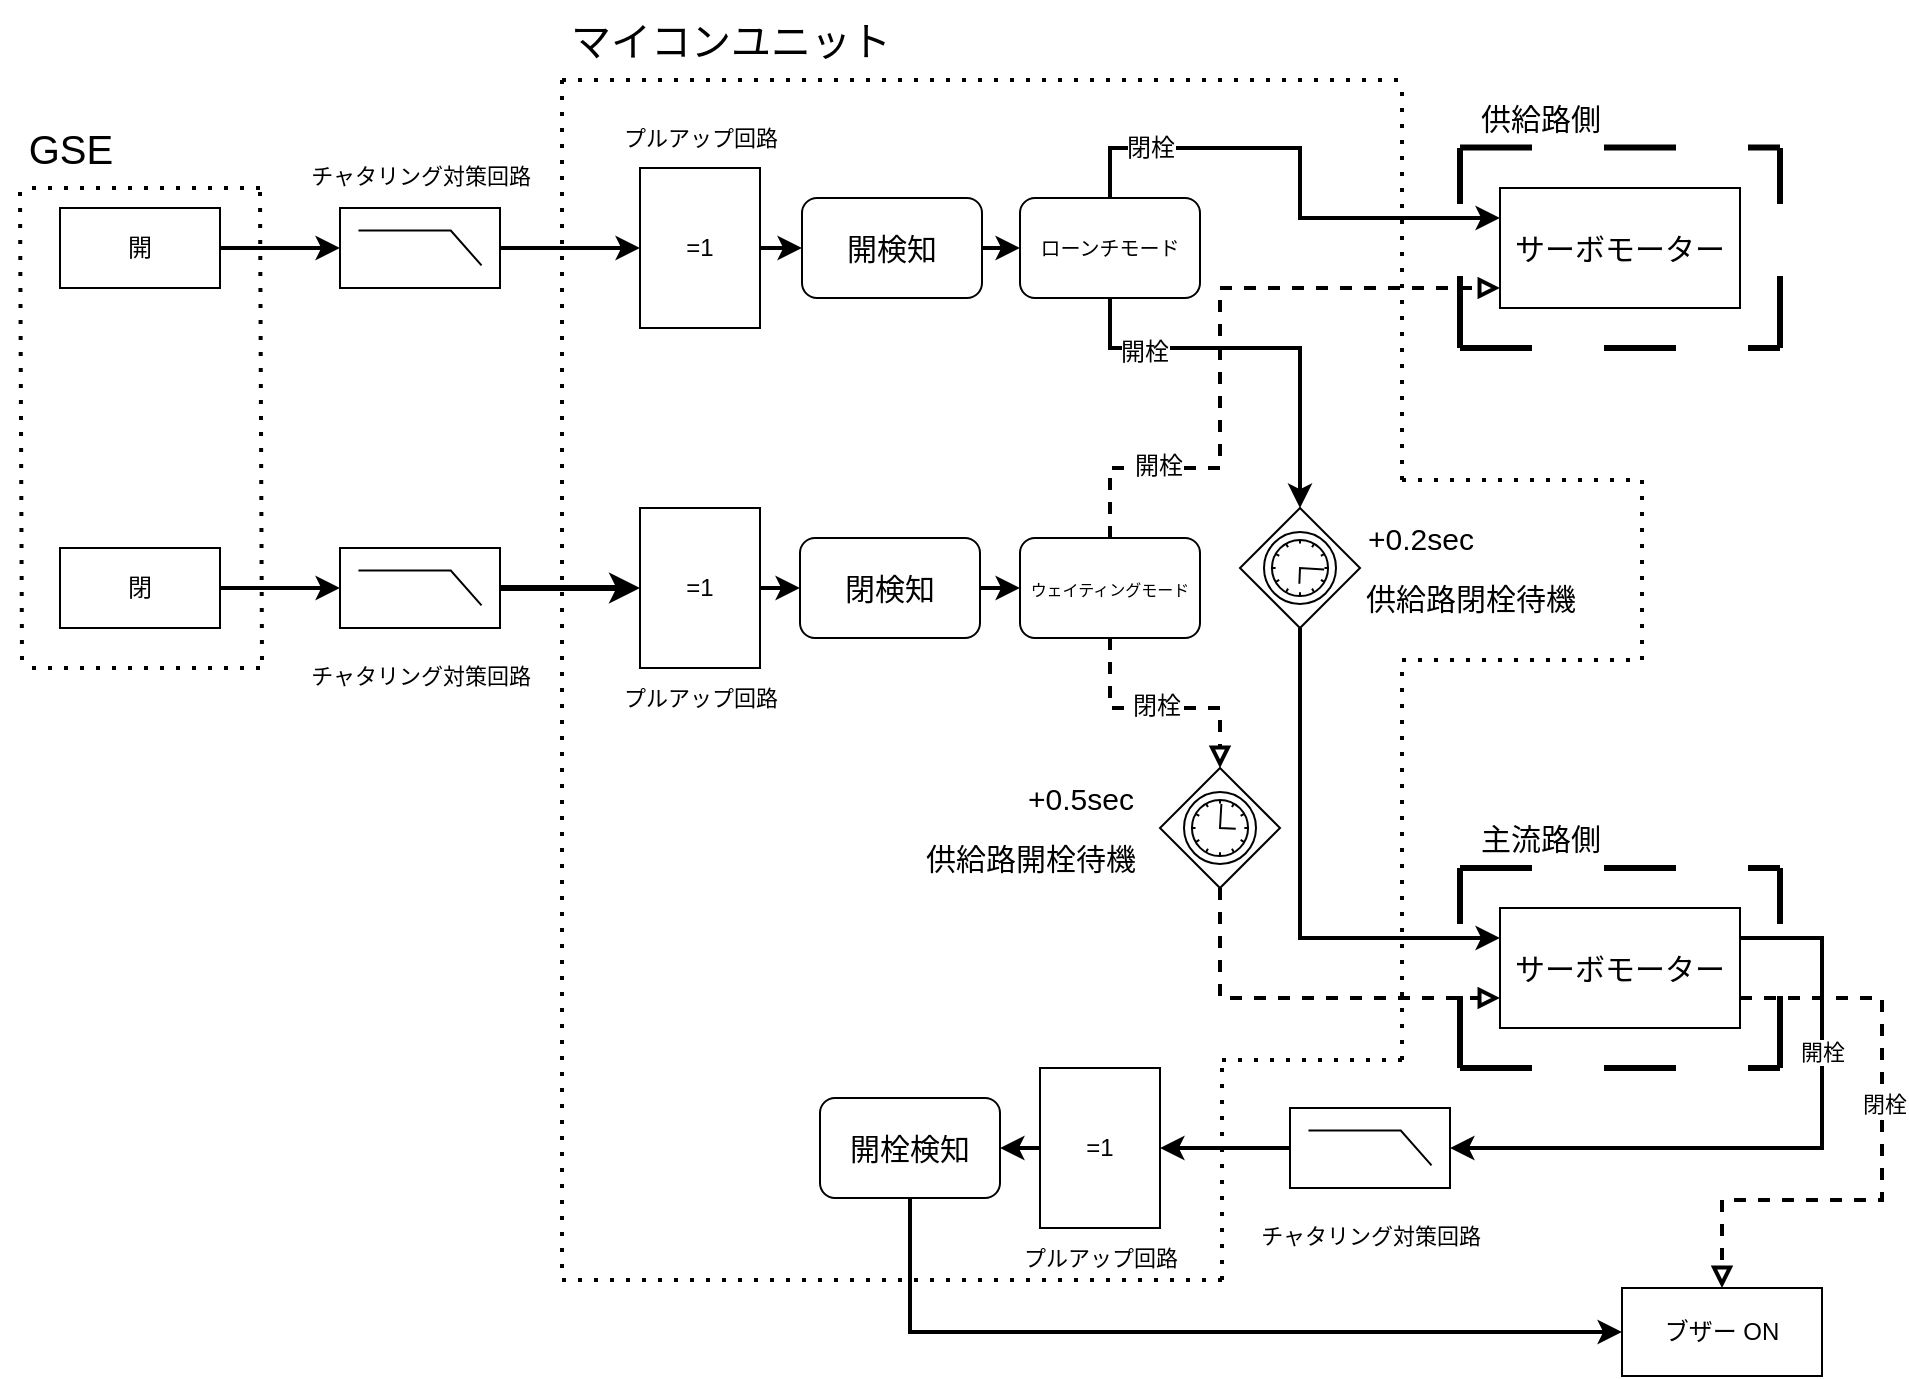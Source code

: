 <mxfile>
    <diagram id="5kJLITiRVBBBsncoP7Rz" name="ページ1">
        <mxGraphModel dx="1002" dy="604" grid="1" gridSize="10" guides="1" tooltips="1" connect="1" arrows="1" fold="1" page="1" pageScale="1" pageWidth="1169" pageHeight="827" background="#ffffff" math="0" shadow="0">
            <root>
                <mxCell id="0"/>
                <mxCell id="1" parent="0"/>
                <mxCell id="21" style="edgeStyle=none;rounded=0;html=1;entryX=0;entryY=0.5;entryDx=0;entryDy=0;entryPerimeter=0;fontSize=11;strokeWidth=2;" parent="1" source="12" target="16" edge="1">
                    <mxGeometry relative="1" as="geometry"/>
                </mxCell>
                <mxCell id="22" style="edgeStyle=none;rounded=0;html=1;entryX=0;entryY=0.5;entryDx=0;entryDy=0;entryPerimeter=0;fontSize=11;strokeWidth=3;" parent="1" source="13" target="17" edge="1">
                    <mxGeometry relative="1" as="geometry"/>
                </mxCell>
                <mxCell id="14" style="edgeStyle=none;html=1;entryX=0;entryY=0.5;entryDx=0;entryDy=0;entryPerimeter=0;fontSize=20;strokeWidth=2;" parent="1" source="3" target="13" edge="1">
                    <mxGeometry relative="1" as="geometry"/>
                </mxCell>
                <mxCell id="15" style="edgeStyle=none;html=1;entryX=0;entryY=0.5;entryDx=0;entryDy=0;entryPerimeter=0;fontSize=20;strokeWidth=2;" parent="1" source="2" target="12" edge="1">
                    <mxGeometry relative="1" as="geometry"/>
                </mxCell>
                <mxCell id="30" style="edgeStyle=none;rounded=0;html=1;entryX=0;entryY=0.5;entryDx=0;entryDy=0;strokeWidth=2;fontSize=11;" parent="1" source="16" target="23" edge="1">
                    <mxGeometry relative="1" as="geometry"/>
                </mxCell>
                <mxCell id="16" value="" style="verticalLabelPosition=bottom;shadow=0;dashed=0;align=center;html=1;verticalAlign=top;shape=mxgraph.electrical.iec_logic_gates.xor;fontSize=20;" parent="1" vertex="1">
                    <mxGeometry x="459" y="164" width="60" height="80" as="geometry"/>
                </mxCell>
                <mxCell id="32" style="edgeStyle=none;rounded=0;html=1;entryX=0;entryY=0.5;entryDx=0;entryDy=0;strokeWidth=2;fontSize=11;" parent="1" source="17" target="31" edge="1">
                    <mxGeometry relative="1" as="geometry"/>
                </mxCell>
                <mxCell id="17" value="" style="verticalLabelPosition=bottom;shadow=0;dashed=0;align=center;html=1;verticalAlign=top;shape=mxgraph.electrical.iec_logic_gates.xor;fontSize=20;" parent="1" vertex="1">
                    <mxGeometry x="459" y="334" width="60" height="80" as="geometry"/>
                </mxCell>
                <mxCell id="19" value="プルアップ回路" style="text;html=1;align=center;verticalAlign=middle;resizable=0;points=[];autosize=1;strokeColor=none;fillColor=none;fontSize=11;" parent="1" vertex="1">
                    <mxGeometry x="439" y="414" width="100" height="30" as="geometry"/>
                </mxCell>
                <mxCell id="47" style="edgeStyle=none;rounded=0;html=1;strokeWidth=2;fontSize=15;entryX=0;entryY=0.25;entryDx=0;entryDy=0;exitX=0.5;exitY=0;exitDx=0;exitDy=0;" parent="1" source="84" target="33" edge="1">
                    <mxGeometry relative="1" as="geometry">
                        <Array as="points">
                            <mxPoint x="694" y="154"/>
                            <mxPoint x="789" y="154"/>
                            <mxPoint x="789" y="174"/>
                            <mxPoint x="789" y="189"/>
                        </Array>
                    </mxGeometry>
                </mxCell>
                <mxCell id="86" value="&lt;font style=&quot;font-size: 12px;&quot;&gt;閉栓&lt;/font&gt;" style="edgeLabel;html=1;align=center;verticalAlign=middle;resizable=0;points=[];fontSize=10;" parent="47" vertex="1" connectable="0">
                    <mxGeometry x="-0.567" y="-1" relative="1" as="geometry">
                        <mxPoint x="-10" y="-1" as="offset"/>
                    </mxGeometry>
                </mxCell>
                <mxCell id="64" style="edgeStyle=none;rounded=0;html=1;strokeWidth=2;fontSize=15;endArrow=classic;endFill=1;exitX=0.5;exitY=1;exitDx=0;exitDy=0;entryX=0;entryY=0.5;entryDx=0;entryDy=0;entryPerimeter=0;" parent="1" source="84" target="41" edge="1">
                    <mxGeometry relative="1" as="geometry">
                        <mxPoint x="829" y="334" as="targetPoint"/>
                        <Array as="points">
                            <mxPoint x="694" y="254"/>
                            <mxPoint x="789" y="254"/>
                            <mxPoint x="789" y="294"/>
                        </Array>
                    </mxGeometry>
                </mxCell>
                <mxCell id="87" value="&lt;font style=&quot;font-size: 12px;&quot;&gt;開栓&lt;/font&gt;" style="edgeLabel;html=1;align=center;verticalAlign=middle;resizable=0;points=[];fontSize=15;" parent="64" vertex="1" connectable="0">
                    <mxGeometry x="-0.593" y="-1" relative="1" as="geometry">
                        <mxPoint x="1" y="-1" as="offset"/>
                    </mxGeometry>
                </mxCell>
                <mxCell id="90" style="edgeStyle=none;html=1;entryX=0;entryY=0.5;entryDx=0;entryDy=0;strokeWidth=2;" parent="1" source="23" target="84" edge="1">
                    <mxGeometry relative="1" as="geometry"/>
                </mxCell>
                <mxCell id="23" value="&lt;font style=&quot;font-size: 15px;&quot;&gt;開検知&lt;/font&gt;" style="rounded=1;whiteSpace=wrap;html=1;fontSize=11;" parent="1" vertex="1">
                    <mxGeometry x="540" y="179" width="90" height="50" as="geometry"/>
                </mxCell>
                <mxCell id="27" value="プルアップ回路" style="text;html=1;align=center;verticalAlign=middle;resizable=0;points=[];autosize=1;strokeColor=none;fillColor=none;fontSize=11;" parent="1" vertex="1">
                    <mxGeometry x="439" y="134" width="100" height="30" as="geometry"/>
                </mxCell>
                <mxCell id="2" value="開" style="whiteSpace=wrap;html=1;movable=1;resizable=1;rotatable=1;deletable=1;editable=1;connectable=1;" parent="1" vertex="1">
                    <mxGeometry x="169" y="184" width="80" height="40" as="geometry"/>
                </mxCell>
                <mxCell id="3" value="閉" style="whiteSpace=wrap;html=1;movable=1;resizable=1;rotatable=1;deletable=1;editable=1;connectable=1;" parent="1" vertex="1">
                    <mxGeometry x="169" y="354" width="80" height="40" as="geometry"/>
                </mxCell>
                <mxCell id="6" value="" style="endArrow=none;dashed=1;html=1;dashPattern=1 3;strokeWidth=2;movable=1;resizable=1;rotatable=1;deletable=1;editable=1;connectable=1;" parent="1" edge="1">
                    <mxGeometry width="50" height="50" relative="1" as="geometry">
                        <mxPoint x="150" y="410" as="sourcePoint"/>
                        <mxPoint x="149" y="174" as="targetPoint"/>
                    </mxGeometry>
                </mxCell>
                <mxCell id="7" value="" style="endArrow=none;dashed=1;html=1;dashPattern=1 3;strokeWidth=2;movable=1;resizable=1;rotatable=1;deletable=1;editable=1;connectable=1;" parent="1" edge="1">
                    <mxGeometry width="50" height="50" relative="1" as="geometry">
                        <mxPoint x="270" y="410" as="sourcePoint"/>
                        <mxPoint x="269" y="174" as="targetPoint"/>
                    </mxGeometry>
                </mxCell>
                <mxCell id="8" value="" style="endArrow=none;dashed=1;html=1;dashPattern=1 3;strokeWidth=2;movable=1;resizable=1;rotatable=1;deletable=1;editable=1;connectable=1;" parent="1" edge="1">
                    <mxGeometry width="50" height="50" relative="1" as="geometry">
                        <mxPoint x="269" y="174" as="sourcePoint"/>
                        <mxPoint x="149" y="174" as="targetPoint"/>
                    </mxGeometry>
                </mxCell>
                <mxCell id="9" value="" style="endArrow=none;dashed=1;html=1;dashPattern=1 3;strokeWidth=2;movable=1;resizable=1;rotatable=1;deletable=1;editable=1;connectable=1;" parent="1" edge="1">
                    <mxGeometry width="50" height="50" relative="1" as="geometry">
                        <mxPoint x="269" y="414" as="sourcePoint"/>
                        <mxPoint x="150" y="414" as="targetPoint"/>
                        <Array as="points">
                            <mxPoint x="209" y="414"/>
                        </Array>
                    </mxGeometry>
                </mxCell>
                <mxCell id="10" value="&lt;font style=&quot;font-size: 20px;&quot;&gt;GSE&lt;/font&gt;" style="text;html=1;align=center;verticalAlign=middle;resizable=1;points=[];autosize=1;strokeColor=none;fillColor=none;movable=1;rotatable=1;deletable=1;editable=1;connectable=1;" parent="1" vertex="1">
                    <mxGeometry x="139" y="134" width="70" height="40" as="geometry"/>
                </mxCell>
                <mxCell id="61" style="edgeStyle=none;rounded=0;html=1;strokeWidth=2;fontSize=15;entryX=0;entryY=0.833;entryDx=0;entryDy=0;entryPerimeter=0;endArrow=block;endFill=0;dashed=1;exitX=0.5;exitY=0;exitDx=0;exitDy=0;" parent="1" source="82" target="33" edge="1">
                    <mxGeometry relative="1" as="geometry">
                        <mxPoint x="779" y="344" as="targetPoint"/>
                        <mxPoint x="729" y="344" as="sourcePoint"/>
                        <Array as="points">
                            <mxPoint x="694" y="314"/>
                            <mxPoint x="749" y="314"/>
                            <mxPoint x="749" y="274"/>
                            <mxPoint x="749" y="224"/>
                        </Array>
                    </mxGeometry>
                </mxCell>
                <mxCell id="88" value="開栓" style="edgeLabel;html=1;align=center;verticalAlign=middle;resizable=0;points=[];fontSize=12;" parent="61" vertex="1" connectable="0">
                    <mxGeometry x="-0.63" y="1" relative="1" as="geometry">
                        <mxPoint as="offset"/>
                    </mxGeometry>
                </mxCell>
                <mxCell id="67" style="edgeStyle=none;rounded=0;html=1;strokeWidth=2;fontSize=15;endArrow=block;endFill=0;entryX=0.5;entryY=0;entryDx=0;entryDy=0;entryPerimeter=0;exitX=0.5;exitY=1;exitDx=0;exitDy=0;dashed=1;" parent="1" source="82" target="66" edge="1">
                    <mxGeometry relative="1" as="geometry">
                        <mxPoint x="619" y="474.0" as="targetPoint"/>
                        <Array as="points">
                            <mxPoint x="694" y="434"/>
                            <mxPoint x="749" y="434"/>
                        </Array>
                    </mxGeometry>
                </mxCell>
                <mxCell id="89" value="閉栓" style="edgeLabel;html=1;align=center;verticalAlign=middle;resizable=0;points=[];fontSize=12;" parent="67" vertex="1" connectable="0">
                    <mxGeometry x="-0.03" y="1" relative="1" as="geometry">
                        <mxPoint as="offset"/>
                    </mxGeometry>
                </mxCell>
                <mxCell id="83" style="edgeStyle=none;rounded=0;html=1;entryX=0;entryY=0.5;entryDx=0;entryDy=0;strokeWidth=2;fontSize=15;endArrow=classic;endFill=1;" parent="1" source="31" target="82" edge="1">
                    <mxGeometry relative="1" as="geometry"/>
                </mxCell>
                <mxCell id="31" value="&lt;font style=&quot;font-size: 15px;&quot;&gt;閉検知&lt;/font&gt;" style="rounded=1;whiteSpace=wrap;html=1;fontSize=11;" parent="1" vertex="1">
                    <mxGeometry x="539" y="349" width="90" height="50" as="geometry"/>
                </mxCell>
                <mxCell id="65" style="edgeStyle=none;rounded=0;html=1;strokeWidth=2;fontSize=15;endArrow=classic;endFill=1;entryX=0;entryY=0.25;entryDx=0;entryDy=0;" parent="1" source="41" target="35" edge="1">
                    <mxGeometry relative="1" as="geometry">
                        <mxPoint x="844" y="544.0" as="targetPoint"/>
                        <Array as="points">
                            <mxPoint x="789" y="424"/>
                            <mxPoint x="789" y="484"/>
                            <mxPoint x="789" y="549"/>
                        </Array>
                    </mxGeometry>
                </mxCell>
                <mxCell id="41" value="" style="points=[[0.25,0.25,0],[0.5,0,0],[0.75,0.25,0],[1,0.5,0],[0.75,0.75,0],[0.5,1,0],[0.25,0.75,0],[0,0.5,0]];shape=mxgraph.bpmn.gateway2;html=1;verticalLabelPosition=bottom;labelBackgroundColor=#ffffff;verticalAlign=top;align=center;perimeter=rhombusPerimeter;outlineConnect=0;outline=standard;symbol=timer;fontSize=15;direction=south;" parent="1" vertex="1">
                    <mxGeometry x="759" y="334" width="60" height="60" as="geometry"/>
                </mxCell>
                <mxCell id="68" style="edgeStyle=none;rounded=0;html=1;entryX=0;entryY=0.75;entryDx=0;entryDy=0;dashed=1;strokeWidth=2;fontSize=15;endArrow=block;endFill=0;" parent="1" source="66" target="35" edge="1">
                    <mxGeometry relative="1" as="geometry">
                        <Array as="points">
                            <mxPoint x="749" y="579"/>
                        </Array>
                    </mxGeometry>
                </mxCell>
                <mxCell id="66" value="" style="points=[[0.25,0.25,0],[0.5,0,0],[0.75,0.25,0],[1,0.5,0],[0.75,0.75,0],[0.5,1,0],[0.25,0.75,0],[0,0.5,0]];shape=mxgraph.bpmn.gateway2;html=1;verticalLabelPosition=bottom;labelBackgroundColor=#ffffff;verticalAlign=top;align=center;perimeter=rhombusPerimeter;outlineConnect=0;outline=standard;symbol=timer;fontSize=15;" parent="1" vertex="1">
                    <mxGeometry x="719" y="464" width="60" height="60" as="geometry"/>
                </mxCell>
                <mxCell id="69" value="+0.2sec" style="text;html=1;align=center;verticalAlign=middle;resizable=0;points=[];autosize=1;strokeColor=none;fillColor=none;fontSize=15;" parent="1" vertex="1">
                    <mxGeometry x="809" y="334" width="80" height="30" as="geometry"/>
                </mxCell>
                <mxCell id="70" value="+0.5sec" style="text;html=1;align=center;verticalAlign=middle;resizable=0;points=[];autosize=1;strokeColor=none;fillColor=none;fontSize=15;" parent="1" vertex="1">
                    <mxGeometry x="639" y="464" width="80" height="30" as="geometry"/>
                </mxCell>
                <mxCell id="72" style="edgeStyle=none;rounded=0;html=1;entryX=1;entryY=0.5;entryDx=0;entryDy=0;strokeWidth=2;fontSize=15;endArrow=classic;endFill=1;entryPerimeter=0;exitX=1;exitY=0.25;exitDx=0;exitDy=0;" parent="1" source="35" target="76" edge="1">
                    <mxGeometry relative="1" as="geometry">
                        <mxPoint x="949" y="690.8" as="targetPoint"/>
                        <Array as="points">
                            <mxPoint x="1050" y="549"/>
                            <mxPoint x="1050" y="600"/>
                            <mxPoint x="1050" y="654"/>
                        </Array>
                    </mxGeometry>
                </mxCell>
                <mxCell id="101" value="開栓" style="edgeLabel;html=1;align=center;verticalAlign=middle;resizable=0;points=[];" parent="72" vertex="1" connectable="0">
                    <mxGeometry x="-0.413" relative="1" as="geometry">
                        <mxPoint as="offset"/>
                    </mxGeometry>
                </mxCell>
                <mxCell id="60" value="主流路側" style="text;html=1;align=center;verticalAlign=middle;resizable=0;points=[];autosize=1;strokeColor=none;fillColor=none;fontSize=15;" parent="1" vertex="1">
                    <mxGeometry x="869" y="484" width="80" height="30" as="geometry"/>
                </mxCell>
                <mxCell id="73" value="" style="group;" parent="1" vertex="1" connectable="0">
                    <mxGeometry x="284" y="354" width="130" height="80" as="geometry"/>
                </mxCell>
                <mxCell id="13" value="" style="verticalLabelPosition=bottom;shadow=0;dashed=0;align=center;html=1;verticalAlign=top;shape=mxgraph.electrical.logic_gates.lowpass_filter;fontSize=20;" parent="73" vertex="1">
                    <mxGeometry x="25" width="80" height="40" as="geometry"/>
                </mxCell>
                <mxCell id="18" value="&lt;font style=&quot;font-size: 11px;&quot;&gt;チャタリング対策回路&lt;/font&gt;" style="text;html=1;align=center;verticalAlign=middle;resizable=0;points=[];autosize=1;strokeColor=none;fillColor=none;fontSize=20;" parent="73" vertex="1">
                    <mxGeometry y="40" width="130" height="40" as="geometry"/>
                </mxCell>
                <mxCell id="74" value="" style="group;" parent="1" vertex="1" connectable="0">
                    <mxGeometry x="284" y="144" width="130" height="80" as="geometry"/>
                </mxCell>
                <mxCell id="12" value="" style="verticalLabelPosition=bottom;shadow=0;dashed=0;align=center;html=1;verticalAlign=top;shape=mxgraph.electrical.logic_gates.lowpass_filter;fontSize=20;" parent="74" vertex="1">
                    <mxGeometry x="25" y="40" width="80" height="40" as="geometry"/>
                </mxCell>
                <mxCell id="28" value="&lt;font style=&quot;font-size: 11px;&quot;&gt;チャタリング対策回路&lt;/font&gt;" style="text;html=1;align=center;verticalAlign=middle;resizable=0;points=[];autosize=1;strokeColor=none;fillColor=none;fontSize=20;" parent="74" vertex="1">
                    <mxGeometry width="130" height="40" as="geometry"/>
                </mxCell>
                <mxCell id="75" value="" style="group;" parent="1" vertex="1" connectable="0">
                    <mxGeometry x="759" y="634" width="130" height="80" as="geometry"/>
                </mxCell>
                <mxCell id="76" value="" style="verticalLabelPosition=bottom;shadow=0;dashed=0;align=center;html=1;verticalAlign=top;shape=mxgraph.electrical.logic_gates.lowpass_filter;fontSize=20;" parent="75" vertex="1">
                    <mxGeometry x="25" width="80" height="40" as="geometry"/>
                </mxCell>
                <mxCell id="77" value="&lt;font style=&quot;font-size: 11px;&quot;&gt;チャタリング対策回路&lt;/font&gt;" style="text;html=1;align=center;verticalAlign=middle;resizable=0;points=[];autosize=1;strokeColor=none;fillColor=none;fontSize=20;" parent="75" vertex="1">
                    <mxGeometry y="40" width="130" height="40" as="geometry"/>
                </mxCell>
                <mxCell id="99" style="edgeStyle=none;rounded=0;html=1;strokeWidth=2;endArrow=classic;endFill=1;entryX=0;entryY=0.5;entryDx=0;entryDy=0;" parent="1" source="78" target="97" edge="1">
                    <mxGeometry relative="1" as="geometry">
                        <mxPoint x="594" y="750" as="targetPoint"/>
                        <Array as="points">
                            <mxPoint x="594" y="746"/>
                        </Array>
                    </mxGeometry>
                </mxCell>
                <mxCell id="78" value="開栓検知" style="rounded=1;whiteSpace=wrap;html=1;fontSize=15;" parent="1" vertex="1">
                    <mxGeometry x="549" y="629" width="90" height="50" as="geometry"/>
                </mxCell>
                <mxCell id="79" style="edgeStyle=none;rounded=0;html=1;entryX=1;entryY=0.5;entryDx=0;entryDy=0;strokeWidth=2;fontSize=15;endArrow=classic;endFill=1;startArrow=none;" parent="1" source="94" target="78" edge="1">
                    <mxGeometry relative="1" as="geometry"/>
                </mxCell>
                <mxCell id="80" value="供給路閉栓待機" style="text;html=1;align=center;verticalAlign=middle;resizable=0;points=[];autosize=1;strokeColor=none;fillColor=none;fontSize=15;" parent="1" vertex="1">
                    <mxGeometry x="809" y="364" width="130" height="30" as="geometry"/>
                </mxCell>
                <mxCell id="81" value="供給路開栓待機" style="text;html=1;align=center;verticalAlign=middle;resizable=0;points=[];autosize=1;strokeColor=none;fillColor=none;fontSize=15;" parent="1" vertex="1">
                    <mxGeometry x="589" y="494" width="130" height="30" as="geometry"/>
                </mxCell>
                <mxCell id="82" value="&lt;font style=&quot;font-size: 8px;&quot;&gt;ウェイティングモード&lt;/font&gt;" style="rounded=1;whiteSpace=wrap;html=1;fontSize=11;" parent="1" vertex="1">
                    <mxGeometry x="649" y="349" width="90" height="50" as="geometry"/>
                </mxCell>
                <mxCell id="84" value="&lt;font style=&quot;font-size: 10px;&quot;&gt;ローンチモード&lt;/font&gt;" style="rounded=1;whiteSpace=wrap;html=1;fontSize=11;" parent="1" vertex="1">
                    <mxGeometry x="649" y="179" width="90" height="50" as="geometry"/>
                </mxCell>
                <mxCell id="95" value="" style="edgeStyle=none;rounded=0;html=1;entryX=1;entryY=0.5;entryDx=0;entryDy=0;strokeWidth=2;fontSize=15;endArrow=classic;endFill=1;" parent="1" source="76" target="94" edge="1">
                    <mxGeometry relative="1" as="geometry">
                        <mxPoint x="714" y="654" as="sourcePoint"/>
                        <mxPoint x="539" y="654" as="targetPoint"/>
                    </mxGeometry>
                </mxCell>
                <mxCell id="94" value="" style="verticalLabelPosition=bottom;shadow=0;dashed=0;align=center;html=1;verticalAlign=top;shape=mxgraph.electrical.iec_logic_gates.xor;fontSize=20;" parent="1" vertex="1">
                    <mxGeometry x="659" y="614" width="60" height="80" as="geometry"/>
                </mxCell>
                <mxCell id="96" value="プルアップ回路" style="text;html=1;align=center;verticalAlign=middle;resizable=0;points=[];autosize=1;strokeColor=none;fillColor=none;fontSize=11;" parent="1" vertex="1">
                    <mxGeometry x="639" y="694" width="100" height="30" as="geometry"/>
                </mxCell>
                <mxCell id="97" value="ブザー ON" style="rounded=0;whiteSpace=wrap;html=1;" parent="1" vertex="1">
                    <mxGeometry x="950" y="724" width="100" height="44" as="geometry"/>
                </mxCell>
                <mxCell id="98" style="edgeStyle=none;html=1;entryX=0.5;entryY=0;entryDx=0;entryDy=0;strokeWidth=2;endArrow=block;endFill=0;exitX=1;exitY=0.75;exitDx=0;exitDy=0;rounded=0;dashed=1;" parent="1" source="35" target="97" edge="1">
                    <mxGeometry relative="1" as="geometry">
                        <Array as="points">
                            <mxPoint x="1080" y="579"/>
                            <mxPoint x="1080" y="640"/>
                            <mxPoint x="1080" y="680"/>
                            <mxPoint x="1000" y="680"/>
                        </Array>
                    </mxGeometry>
                </mxCell>
                <mxCell id="100" value="閉栓" style="edgeLabel;html=1;align=center;verticalAlign=middle;resizable=0;points=[];" parent="98" vertex="1" connectable="0">
                    <mxGeometry x="-0.164" y="1" relative="1" as="geometry">
                        <mxPoint as="offset"/>
                    </mxGeometry>
                </mxCell>
                <mxCell id="102" value="" style="endArrow=none;dashed=1;html=1;dashPattern=1 3;strokeWidth=2;rounded=0;" parent="1" edge="1">
                    <mxGeometry width="50" height="50" relative="1" as="geometry">
                        <mxPoint x="420" y="714" as="sourcePoint"/>
                        <mxPoint x="420" y="114" as="targetPoint"/>
                    </mxGeometry>
                </mxCell>
                <mxCell id="103" value="" style="endArrow=none;dashed=1;html=1;dashPattern=1 3;strokeWidth=2;rounded=0;" parent="1" edge="1">
                    <mxGeometry width="50" height="50" relative="1" as="geometry">
                        <mxPoint x="420" y="720" as="sourcePoint"/>
                        <mxPoint x="750" y="720" as="targetPoint"/>
                    </mxGeometry>
                </mxCell>
                <mxCell id="104" value="" style="endArrow=none;dashed=1;html=1;dashPattern=1 3;strokeWidth=2;rounded=0;" parent="1" edge="1">
                    <mxGeometry width="50" height="50" relative="1" as="geometry">
                        <mxPoint x="750" y="720" as="sourcePoint"/>
                        <mxPoint x="750" y="610" as="targetPoint"/>
                    </mxGeometry>
                </mxCell>
                <mxCell id="105" value="" style="endArrow=none;dashed=1;html=1;dashPattern=1 3;strokeWidth=2;rounded=0;" parent="1" edge="1">
                    <mxGeometry width="50" height="50" relative="1" as="geometry">
                        <mxPoint x="750" y="610" as="sourcePoint"/>
                        <mxPoint x="840" y="610" as="targetPoint"/>
                        <Array as="points">
                            <mxPoint x="800" y="610"/>
                        </Array>
                    </mxGeometry>
                </mxCell>
                <mxCell id="106" value="" style="endArrow=none;dashed=1;html=1;dashPattern=1 3;strokeWidth=2;rounded=0;" parent="1" edge="1">
                    <mxGeometry width="50" height="50" relative="1" as="geometry">
                        <mxPoint x="840" y="610" as="sourcePoint"/>
                        <mxPoint x="840" y="410" as="targetPoint"/>
                    </mxGeometry>
                </mxCell>
                <mxCell id="107" value="" style="endArrow=none;dashed=1;html=1;dashPattern=1 3;strokeWidth=2;rounded=0;" parent="1" edge="1">
                    <mxGeometry width="50" height="50" relative="1" as="geometry">
                        <mxPoint x="840" y="410" as="sourcePoint"/>
                        <mxPoint x="960" y="410" as="targetPoint"/>
                    </mxGeometry>
                </mxCell>
                <mxCell id="108" value="" style="endArrow=none;dashed=1;html=1;dashPattern=1 3;strokeWidth=2;rounded=0;" parent="1" edge="1">
                    <mxGeometry width="50" height="50" relative="1" as="geometry">
                        <mxPoint x="960" y="410" as="sourcePoint"/>
                        <mxPoint x="960" y="320" as="targetPoint"/>
                    </mxGeometry>
                </mxCell>
                <mxCell id="109" value="" style="endArrow=none;dashed=1;html=1;dashPattern=1 3;strokeWidth=2;rounded=0;" parent="1" edge="1">
                    <mxGeometry width="50" height="50" relative="1" as="geometry">
                        <mxPoint x="840" y="320" as="sourcePoint"/>
                        <mxPoint x="960" y="320" as="targetPoint"/>
                    </mxGeometry>
                </mxCell>
                <mxCell id="110" value="" style="endArrow=none;dashed=1;html=1;dashPattern=1 3;strokeWidth=2;rounded=0;" parent="1" edge="1">
                    <mxGeometry width="50" height="50" relative="1" as="geometry">
                        <mxPoint x="840" y="320" as="sourcePoint"/>
                        <mxPoint x="840" y="120" as="targetPoint"/>
                    </mxGeometry>
                </mxCell>
                <mxCell id="111" value="" style="endArrow=none;dashed=1;html=1;dashPattern=1 3;strokeWidth=2;rounded=0;" parent="1" edge="1">
                    <mxGeometry width="50" height="50" relative="1" as="geometry">
                        <mxPoint x="420" y="120" as="sourcePoint"/>
                        <mxPoint x="840" y="120" as="targetPoint"/>
                    </mxGeometry>
                </mxCell>
                <mxCell id="35" value="&lt;font style=&quot;font-size: 15px;&quot;&gt;サーボモーター&lt;/font&gt;" style="rounded=0;whiteSpace=wrap;html=1;fontSize=11;" parent="1" vertex="1">
                    <mxGeometry x="889" y="534" width="120" height="60" as="geometry"/>
                </mxCell>
                <mxCell id="54" value="" style="endArrow=none;dashed=1;html=1;rounded=0;strokeWidth=3;fontSize=15;dashPattern=12 12;" parent="1" edge="1">
                    <mxGeometry width="50" height="50" relative="1" as="geometry">
                        <mxPoint x="869" y="514" as="sourcePoint"/>
                        <mxPoint x="1029" y="514" as="targetPoint"/>
                    </mxGeometry>
                </mxCell>
                <mxCell id="55" value="" style="endArrow=none;dashed=1;html=1;rounded=0;strokeWidth=3;fontSize=15;dashPattern=12 12;" parent="1" edge="1">
                    <mxGeometry width="50" height="50" relative="1" as="geometry">
                        <mxPoint x="869" y="614" as="sourcePoint"/>
                        <mxPoint x="1029" y="614" as="targetPoint"/>
                    </mxGeometry>
                </mxCell>
                <mxCell id="57" value="" style="endArrow=none;dashed=1;html=1;rounded=0;strokeWidth=3;fontSize=15;dashPattern=12 12;" parent="1" edge="1">
                    <mxGeometry width="50" height="50" relative="1" as="geometry">
                        <mxPoint x="1029" y="614" as="sourcePoint"/>
                        <mxPoint x="1029" y="514" as="targetPoint"/>
                    </mxGeometry>
                </mxCell>
                <mxCell id="58" value="" style="endArrow=none;dashed=1;html=1;rounded=0;strokeWidth=3;fontSize=15;dashPattern=12 12;" parent="1" edge="1">
                    <mxGeometry width="50" height="50" relative="1" as="geometry">
                        <mxPoint x="869" y="614" as="sourcePoint"/>
                        <mxPoint x="869" y="514" as="targetPoint"/>
                    </mxGeometry>
                </mxCell>
                <mxCell id="33" value="&lt;font style=&quot;font-size: 15px;&quot;&gt;サーボモーター&lt;/font&gt;" style="rounded=0;whiteSpace=wrap;html=1;fontSize=11;" parent="1" vertex="1">
                    <mxGeometry x="889" y="174" width="120" height="60" as="geometry"/>
                </mxCell>
                <mxCell id="50" value="" style="endArrow=none;dashed=1;html=1;rounded=0;strokeWidth=3;fontSize=15;dashPattern=12 12;" parent="1" edge="1">
                    <mxGeometry width="50" height="50" relative="1" as="geometry">
                        <mxPoint x="869" y="254" as="sourcePoint"/>
                        <mxPoint x="869" y="154" as="targetPoint"/>
                    </mxGeometry>
                </mxCell>
                <mxCell id="51" value="" style="endArrow=none;dashed=1;html=1;rounded=0;strokeWidth=3;fontSize=15;dashPattern=12 12;" parent="1" edge="1">
                    <mxGeometry width="50" height="50" relative="1" as="geometry">
                        <mxPoint x="1029" y="254" as="sourcePoint"/>
                        <mxPoint x="1029" y="154" as="targetPoint"/>
                    </mxGeometry>
                </mxCell>
                <mxCell id="52" value="" style="endArrow=none;dashed=1;html=1;rounded=0;strokeWidth=3;fontSize=15;dashPattern=12 12;" parent="1" edge="1">
                    <mxGeometry width="50" height="50" relative="1" as="geometry">
                        <mxPoint x="869" y="254" as="sourcePoint"/>
                        <mxPoint x="1029" y="254" as="targetPoint"/>
                    </mxGeometry>
                </mxCell>
                <mxCell id="53" value="" style="endArrow=none;dashed=1;html=1;rounded=0;strokeWidth=3;fontSize=15;dashPattern=12 12;" parent="1" edge="1">
                    <mxGeometry width="50" height="50" relative="1" as="geometry">
                        <mxPoint x="869" y="153.71" as="sourcePoint"/>
                        <mxPoint x="1029" y="153.71" as="targetPoint"/>
                    </mxGeometry>
                </mxCell>
                <mxCell id="59" value="供給路側" style="text;html=1;align=center;verticalAlign=middle;resizable=0;points=[];autosize=1;strokeColor=none;fillColor=none;fontSize=15;" parent="1" vertex="1">
                    <mxGeometry x="869" y="124" width="80" height="30" as="geometry"/>
                </mxCell>
                <mxCell id="112" value="&lt;font style=&quot;font-size: 20px;&quot;&gt;マイコンユニット&lt;/font&gt;" style="text;html=1;align=center;verticalAlign=middle;resizable=0;points=[];autosize=1;strokeColor=none;fillColor=none;" parent="1" vertex="1">
                    <mxGeometry x="414" y="80" width="180" height="40" as="geometry"/>
                </mxCell>
            </root>
        </mxGraphModel>
    </diagram>
</mxfile>
